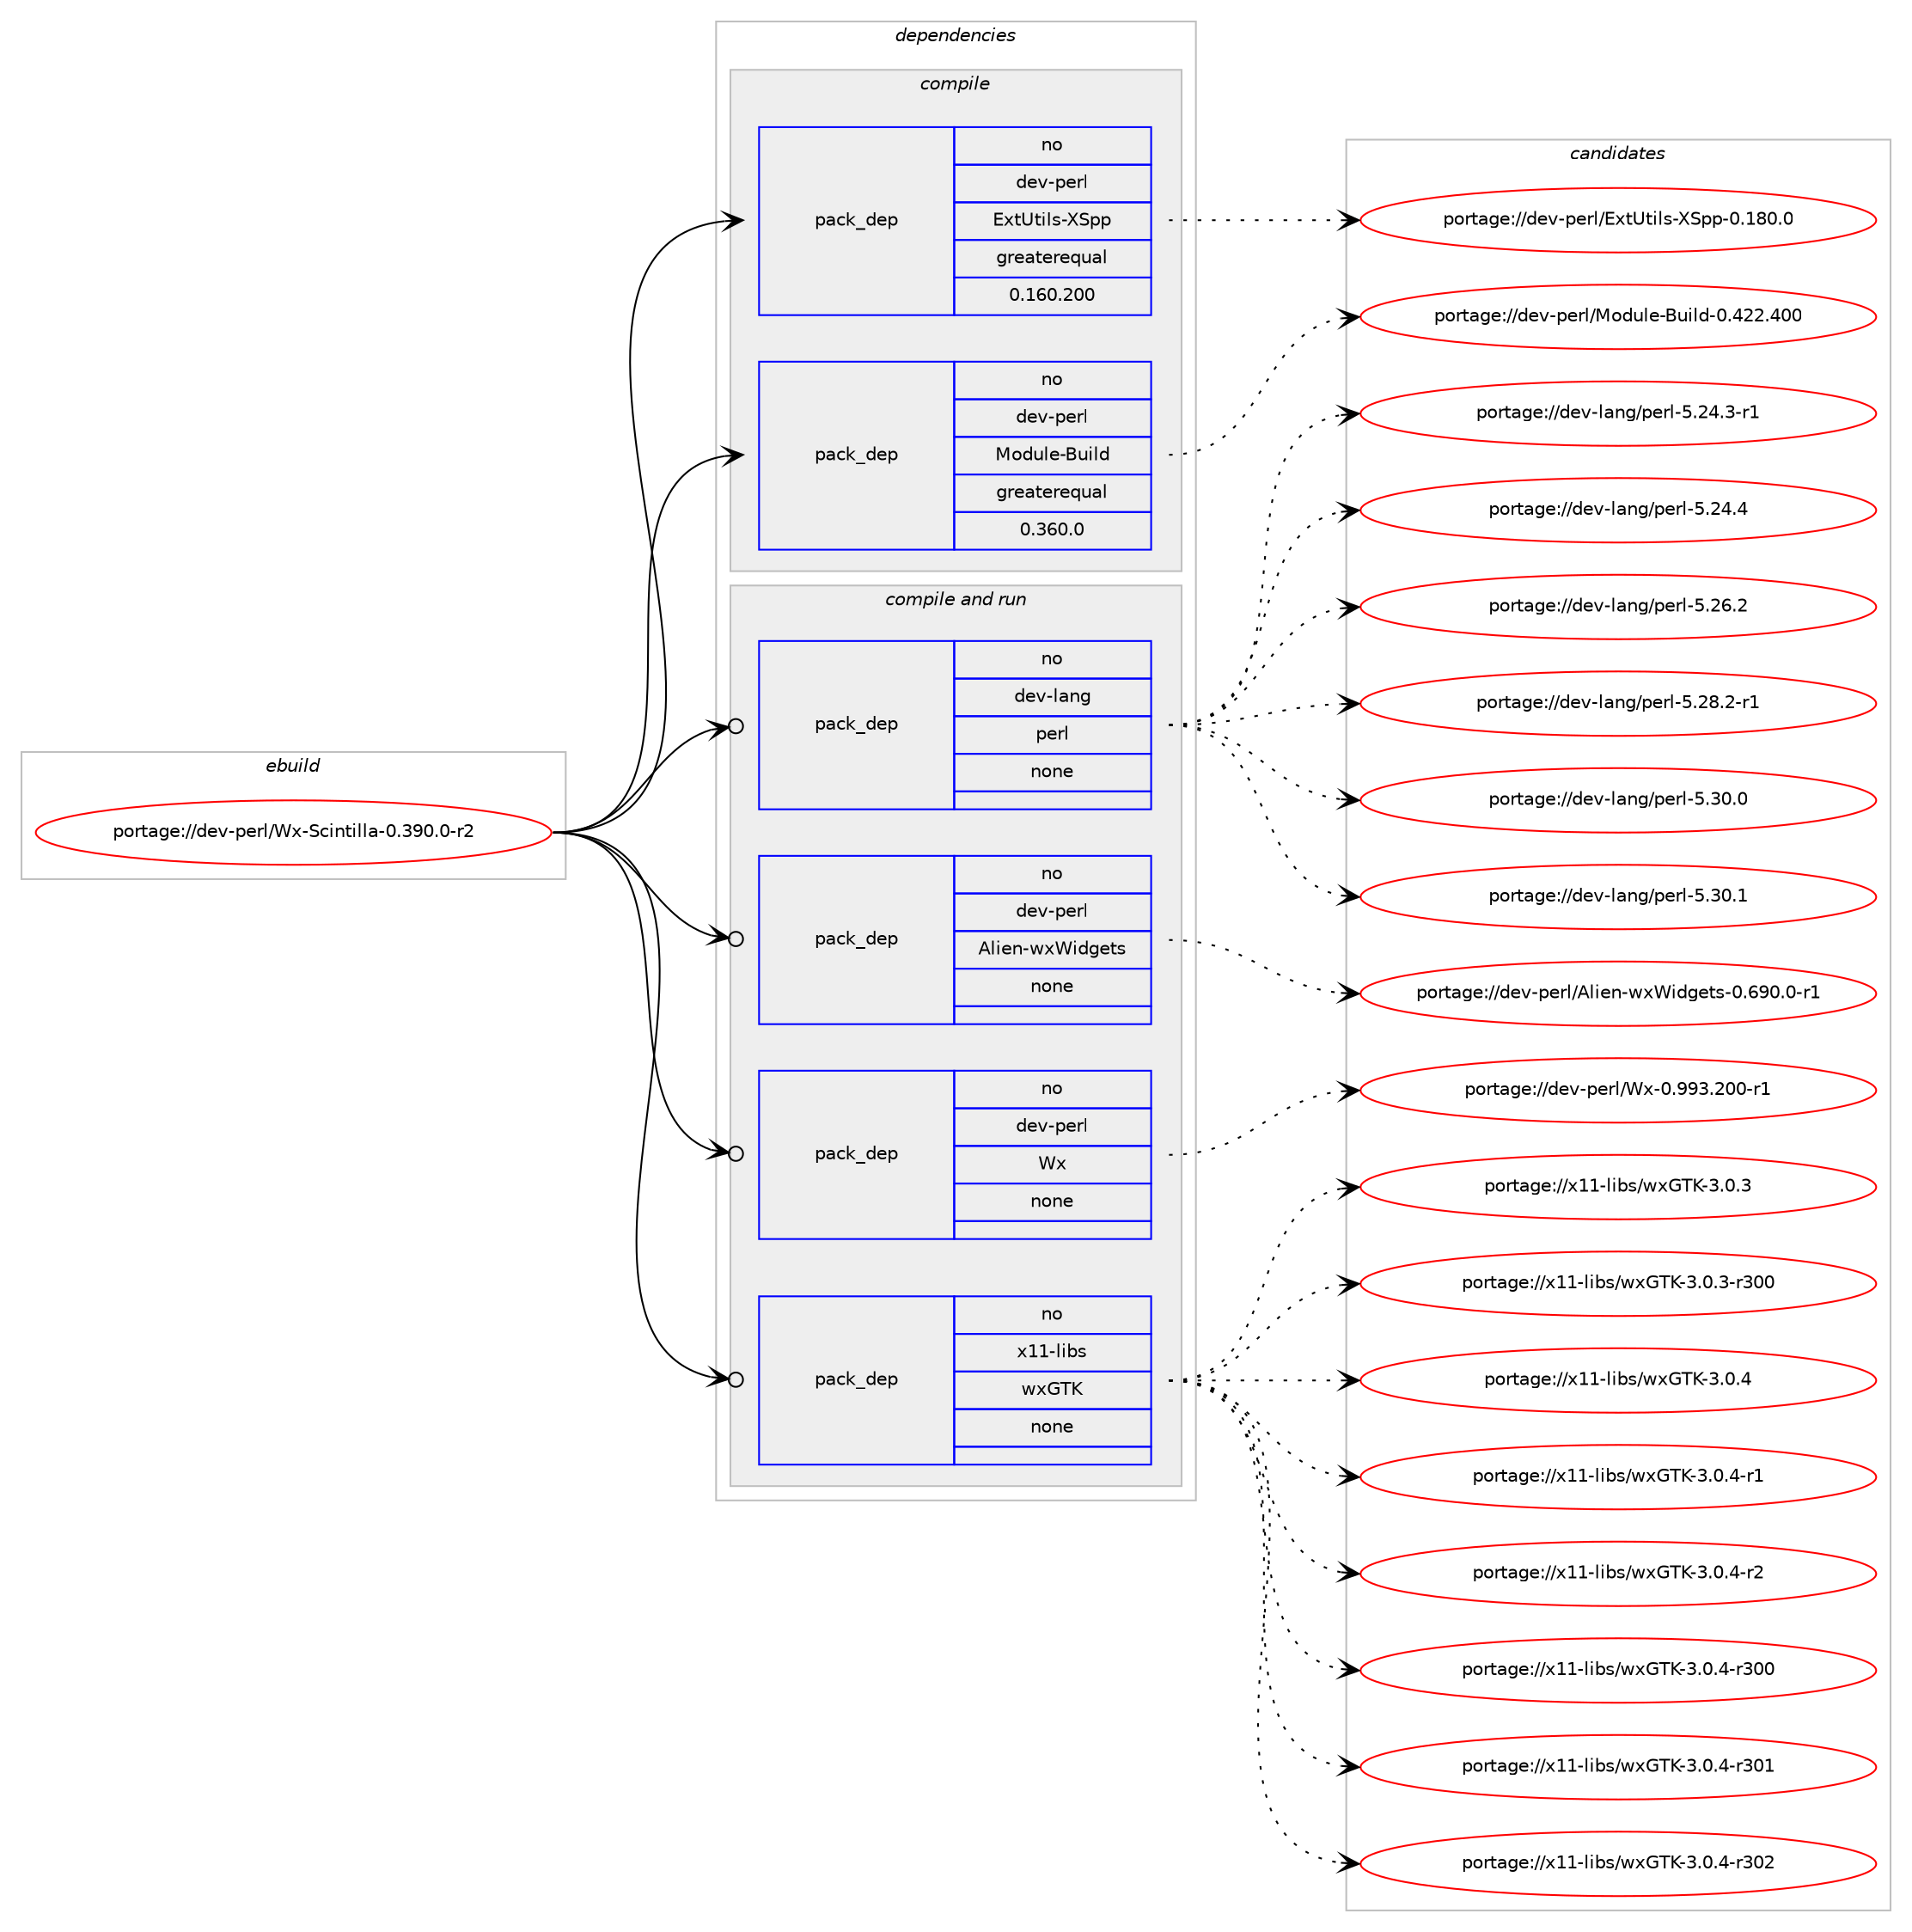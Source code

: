 digraph prolog {

# *************
# Graph options
# *************

newrank=true;
concentrate=true;
compound=true;
graph [rankdir=LR,fontname=Helvetica,fontsize=10,ranksep=1.5];#, ranksep=2.5, nodesep=0.2];
edge  [arrowhead=vee];
node  [fontname=Helvetica,fontsize=10];

# **********
# The ebuild
# **********

subgraph cluster_leftcol {
color=gray;
rank=same;
label=<<i>ebuild</i>>;
id [label="portage://dev-perl/Wx-Scintilla-0.390.0-r2", color=red, width=4, href="../dev-perl/Wx-Scintilla-0.390.0-r2.svg"];
}

# ****************
# The dependencies
# ****************

subgraph cluster_midcol {
color=gray;
label=<<i>dependencies</i>>;
subgraph cluster_compile {
fillcolor="#eeeeee";
style=filled;
label=<<i>compile</i>>;
subgraph pack95736 {
dependency122781 [label=<<TABLE BORDER="0" CELLBORDER="1" CELLSPACING="0" CELLPADDING="4" WIDTH="220"><TR><TD ROWSPAN="6" CELLPADDING="30">pack_dep</TD></TR><TR><TD WIDTH="110">no</TD></TR><TR><TD>dev-perl</TD></TR><TR><TD>ExtUtils-XSpp</TD></TR><TR><TD>greaterequal</TD></TR><TR><TD>0.160.200</TD></TR></TABLE>>, shape=none, color=blue];
}
id:e -> dependency122781:w [weight=20,style="solid",arrowhead="vee"];
subgraph pack95737 {
dependency122782 [label=<<TABLE BORDER="0" CELLBORDER="1" CELLSPACING="0" CELLPADDING="4" WIDTH="220"><TR><TD ROWSPAN="6" CELLPADDING="30">pack_dep</TD></TR><TR><TD WIDTH="110">no</TD></TR><TR><TD>dev-perl</TD></TR><TR><TD>Module-Build</TD></TR><TR><TD>greaterequal</TD></TR><TR><TD>0.360.0</TD></TR></TABLE>>, shape=none, color=blue];
}
id:e -> dependency122782:w [weight=20,style="solid",arrowhead="vee"];
}
subgraph cluster_compileandrun {
fillcolor="#eeeeee";
style=filled;
label=<<i>compile and run</i>>;
subgraph pack95738 {
dependency122783 [label=<<TABLE BORDER="0" CELLBORDER="1" CELLSPACING="0" CELLPADDING="4" WIDTH="220"><TR><TD ROWSPAN="6" CELLPADDING="30">pack_dep</TD></TR><TR><TD WIDTH="110">no</TD></TR><TR><TD>dev-lang</TD></TR><TR><TD>perl</TD></TR><TR><TD>none</TD></TR><TR><TD></TD></TR></TABLE>>, shape=none, color=blue];
}
id:e -> dependency122783:w [weight=20,style="solid",arrowhead="odotvee"];
subgraph pack95739 {
dependency122784 [label=<<TABLE BORDER="0" CELLBORDER="1" CELLSPACING="0" CELLPADDING="4" WIDTH="220"><TR><TD ROWSPAN="6" CELLPADDING="30">pack_dep</TD></TR><TR><TD WIDTH="110">no</TD></TR><TR><TD>dev-perl</TD></TR><TR><TD>Alien-wxWidgets</TD></TR><TR><TD>none</TD></TR><TR><TD></TD></TR></TABLE>>, shape=none, color=blue];
}
id:e -> dependency122784:w [weight=20,style="solid",arrowhead="odotvee"];
subgraph pack95740 {
dependency122785 [label=<<TABLE BORDER="0" CELLBORDER="1" CELLSPACING="0" CELLPADDING="4" WIDTH="220"><TR><TD ROWSPAN="6" CELLPADDING="30">pack_dep</TD></TR><TR><TD WIDTH="110">no</TD></TR><TR><TD>dev-perl</TD></TR><TR><TD>Wx</TD></TR><TR><TD>none</TD></TR><TR><TD></TD></TR></TABLE>>, shape=none, color=blue];
}
id:e -> dependency122785:w [weight=20,style="solid",arrowhead="odotvee"];
subgraph pack95741 {
dependency122786 [label=<<TABLE BORDER="0" CELLBORDER="1" CELLSPACING="0" CELLPADDING="4" WIDTH="220"><TR><TD ROWSPAN="6" CELLPADDING="30">pack_dep</TD></TR><TR><TD WIDTH="110">no</TD></TR><TR><TD>x11-libs</TD></TR><TR><TD>wxGTK</TD></TR><TR><TD>none</TD></TR><TR><TD></TD></TR></TABLE>>, shape=none, color=blue];
}
id:e -> dependency122786:w [weight=20,style="solid",arrowhead="odotvee"];
}
subgraph cluster_run {
fillcolor="#eeeeee";
style=filled;
label=<<i>run</i>>;
}
}

# **************
# The candidates
# **************

subgraph cluster_choices {
rank=same;
color=gray;
label=<<i>candidates</i>>;

subgraph choice95736 {
color=black;
nodesep=1;
choiceportage100101118451121011141084769120116851161051081154588831121124548464956484648 [label="portage://dev-perl/ExtUtils-XSpp-0.180.0", color=red, width=4,href="../dev-perl/ExtUtils-XSpp-0.180.0.svg"];
dependency122781:e -> choiceportage100101118451121011141084769120116851161051081154588831121124548464956484648:w [style=dotted,weight="100"];
}
subgraph choice95737 {
color=black;
nodesep=1;
choiceportage100101118451121011141084777111100117108101456611710510810045484652505046524848 [label="portage://dev-perl/Module-Build-0.422.400", color=red, width=4,href="../dev-perl/Module-Build-0.422.400.svg"];
dependency122782:e -> choiceportage100101118451121011141084777111100117108101456611710510810045484652505046524848:w [style=dotted,weight="100"];
}
subgraph choice95738 {
color=black;
nodesep=1;
choiceportage100101118451089711010347112101114108455346505246514511449 [label="portage://dev-lang/perl-5.24.3-r1", color=red, width=4,href="../dev-lang/perl-5.24.3-r1.svg"];
choiceportage10010111845108971101034711210111410845534650524652 [label="portage://dev-lang/perl-5.24.4", color=red, width=4,href="../dev-lang/perl-5.24.4.svg"];
choiceportage10010111845108971101034711210111410845534650544650 [label="portage://dev-lang/perl-5.26.2", color=red, width=4,href="../dev-lang/perl-5.26.2.svg"];
choiceportage100101118451089711010347112101114108455346505646504511449 [label="portage://dev-lang/perl-5.28.2-r1", color=red, width=4,href="../dev-lang/perl-5.28.2-r1.svg"];
choiceportage10010111845108971101034711210111410845534651484648 [label="portage://dev-lang/perl-5.30.0", color=red, width=4,href="../dev-lang/perl-5.30.0.svg"];
choiceportage10010111845108971101034711210111410845534651484649 [label="portage://dev-lang/perl-5.30.1", color=red, width=4,href="../dev-lang/perl-5.30.1.svg"];
dependency122783:e -> choiceportage100101118451089711010347112101114108455346505246514511449:w [style=dotted,weight="100"];
dependency122783:e -> choiceportage10010111845108971101034711210111410845534650524652:w [style=dotted,weight="100"];
dependency122783:e -> choiceportage10010111845108971101034711210111410845534650544650:w [style=dotted,weight="100"];
dependency122783:e -> choiceportage100101118451089711010347112101114108455346505646504511449:w [style=dotted,weight="100"];
dependency122783:e -> choiceportage10010111845108971101034711210111410845534651484648:w [style=dotted,weight="100"];
dependency122783:e -> choiceportage10010111845108971101034711210111410845534651484649:w [style=dotted,weight="100"];
}
subgraph choice95739 {
color=black;
nodesep=1;
choiceportage100101118451121011141084765108105101110451191208710510010310111611545484654574846484511449 [label="portage://dev-perl/Alien-wxWidgets-0.690.0-r1", color=red, width=4,href="../dev-perl/Alien-wxWidgets-0.690.0-r1.svg"];
dependency122784:e -> choiceportage100101118451121011141084765108105101110451191208710510010310111611545484654574846484511449:w [style=dotted,weight="100"];
}
subgraph choice95740 {
color=black;
nodesep=1;
choiceportage100101118451121011141084787120454846575751465048484511449 [label="portage://dev-perl/Wx-0.993.200-r1", color=red, width=4,href="../dev-perl/Wx-0.993.200-r1.svg"];
dependency122785:e -> choiceportage100101118451121011141084787120454846575751465048484511449:w [style=dotted,weight="100"];
}
subgraph choice95741 {
color=black;
nodesep=1;
choiceportage1204949451081059811547119120718475455146484651 [label="portage://x11-libs/wxGTK-3.0.3", color=red, width=4,href="../x11-libs/wxGTK-3.0.3.svg"];
choiceportage120494945108105981154711912071847545514648465145114514848 [label="portage://x11-libs/wxGTK-3.0.3-r300", color=red, width=4,href="../x11-libs/wxGTK-3.0.3-r300.svg"];
choiceportage1204949451081059811547119120718475455146484652 [label="portage://x11-libs/wxGTK-3.0.4", color=red, width=4,href="../x11-libs/wxGTK-3.0.4.svg"];
choiceportage12049494510810598115471191207184754551464846524511449 [label="portage://x11-libs/wxGTK-3.0.4-r1", color=red, width=4,href="../x11-libs/wxGTK-3.0.4-r1.svg"];
choiceportage12049494510810598115471191207184754551464846524511450 [label="portage://x11-libs/wxGTK-3.0.4-r2", color=red, width=4,href="../x11-libs/wxGTK-3.0.4-r2.svg"];
choiceportage120494945108105981154711912071847545514648465245114514848 [label="portage://x11-libs/wxGTK-3.0.4-r300", color=red, width=4,href="../x11-libs/wxGTK-3.0.4-r300.svg"];
choiceportage120494945108105981154711912071847545514648465245114514849 [label="portage://x11-libs/wxGTK-3.0.4-r301", color=red, width=4,href="../x11-libs/wxGTK-3.0.4-r301.svg"];
choiceportage120494945108105981154711912071847545514648465245114514850 [label="portage://x11-libs/wxGTK-3.0.4-r302", color=red, width=4,href="../x11-libs/wxGTK-3.0.4-r302.svg"];
dependency122786:e -> choiceportage1204949451081059811547119120718475455146484651:w [style=dotted,weight="100"];
dependency122786:e -> choiceportage120494945108105981154711912071847545514648465145114514848:w [style=dotted,weight="100"];
dependency122786:e -> choiceportage1204949451081059811547119120718475455146484652:w [style=dotted,weight="100"];
dependency122786:e -> choiceportage12049494510810598115471191207184754551464846524511449:w [style=dotted,weight="100"];
dependency122786:e -> choiceportage12049494510810598115471191207184754551464846524511450:w [style=dotted,weight="100"];
dependency122786:e -> choiceportage120494945108105981154711912071847545514648465245114514848:w [style=dotted,weight="100"];
dependency122786:e -> choiceportage120494945108105981154711912071847545514648465245114514849:w [style=dotted,weight="100"];
dependency122786:e -> choiceportage120494945108105981154711912071847545514648465245114514850:w [style=dotted,weight="100"];
}
}

}

